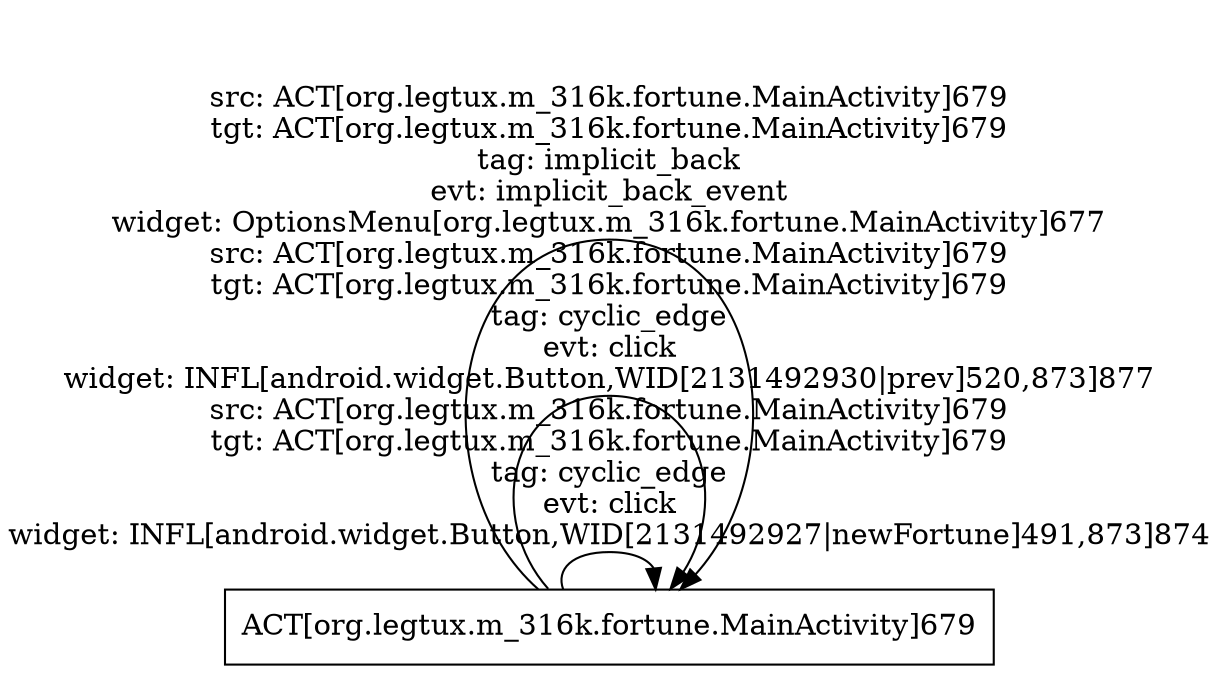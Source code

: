 digraph G {
 rankdir=LR;
 node[shape=box];
 n1 [label="ACT[org.legtux.m_316k.fortune.MainActivity]679"];
 n1 -> n1 [label="src: ACT[org.legtux.m_316k.fortune.MainActivity]679\ntgt: ACT[org.legtux.m_316k.fortune.MainActivity]679\ntag: cyclic_edge\nevt: click\nwidget: INFL[android.widget.Button,WID[2131492927|newFortune]491,873]874\n"];
 n1 -> n1 [label="src: ACT[org.legtux.m_316k.fortune.MainActivity]679\ntgt: ACT[org.legtux.m_316k.fortune.MainActivity]679\ntag: cyclic_edge\nevt: click\nwidget: INFL[android.widget.Button,WID[2131492930|prev]520,873]877\n"];
 n1 -> n1 [label="src: ACT[org.legtux.m_316k.fortune.MainActivity]679\ntgt: ACT[org.legtux.m_316k.fortune.MainActivity]679\ntag: implicit_back\nevt: implicit_back_event\nwidget: OptionsMenu[org.legtux.m_316k.fortune.MainActivity]677\n"];
}